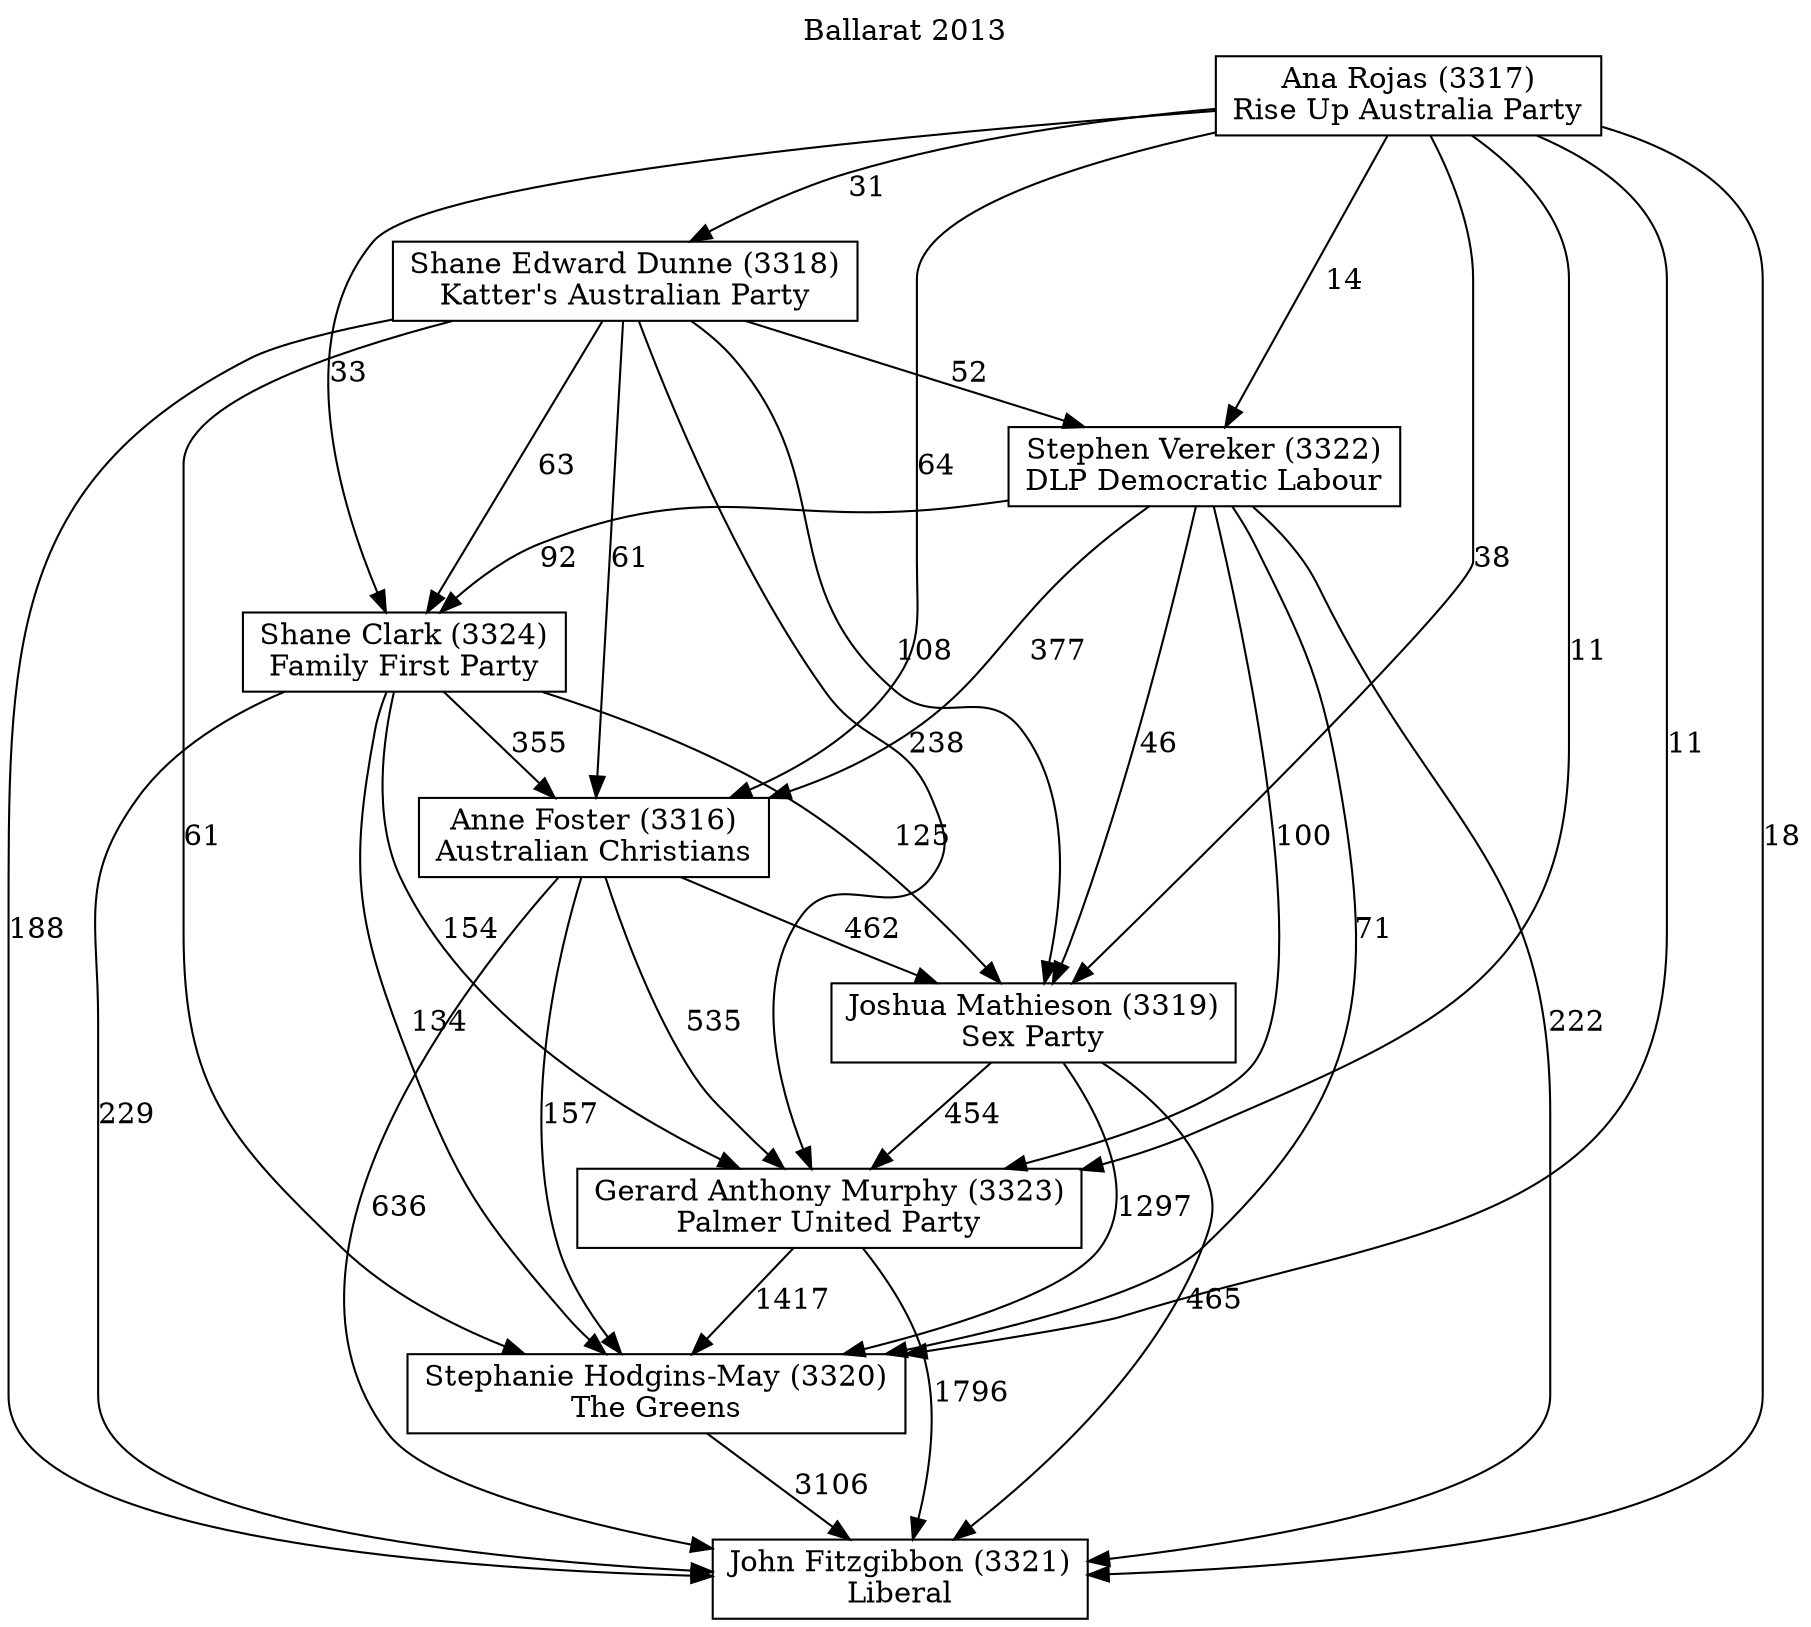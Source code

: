 // House preference flow
digraph "John Fitzgibbon (3321)_Ballarat_2013" {
	graph [label="Ballarat 2013" labelloc=t mclimit=10]
	node [shape=box]
	"John Fitzgibbon (3321)" [label="John Fitzgibbon (3321)
Liberal"]
	"Stephanie Hodgins-May (3320)" [label="Stephanie Hodgins-May (3320)
The Greens"]
	"Gerard Anthony Murphy (3323)" [label="Gerard Anthony Murphy (3323)
Palmer United Party"]
	"Joshua Mathieson (3319)" [label="Joshua Mathieson (3319)
Sex Party"]
	"Anne Foster (3316)" [label="Anne Foster (3316)
Australian Christians"]
	"Shane Clark (3324)" [label="Shane Clark (3324)
Family First Party"]
	"Stephen Vereker (3322)" [label="Stephen Vereker (3322)
DLP Democratic Labour"]
	"Shane Edward Dunne (3318)" [label="Shane Edward Dunne (3318)
Katter's Australian Party"]
	"Ana Rojas (3317)" [label="Ana Rojas (3317)
Rise Up Australia Party"]
	"Stephanie Hodgins-May (3320)" -> "John Fitzgibbon (3321)" [label=3106]
	"Gerard Anthony Murphy (3323)" -> "Stephanie Hodgins-May (3320)" [label=1417]
	"Joshua Mathieson (3319)" -> "Gerard Anthony Murphy (3323)" [label=454]
	"Anne Foster (3316)" -> "Joshua Mathieson (3319)" [label=462]
	"Shane Clark (3324)" -> "Anne Foster (3316)" [label=355]
	"Stephen Vereker (3322)" -> "Shane Clark (3324)" [label=92]
	"Shane Edward Dunne (3318)" -> "Stephen Vereker (3322)" [label=52]
	"Ana Rojas (3317)" -> "Shane Edward Dunne (3318)" [label=31]
	"Gerard Anthony Murphy (3323)" -> "John Fitzgibbon (3321)" [label=1796]
	"Joshua Mathieson (3319)" -> "John Fitzgibbon (3321)" [label=465]
	"Anne Foster (3316)" -> "John Fitzgibbon (3321)" [label=636]
	"Shane Clark (3324)" -> "John Fitzgibbon (3321)" [label=229]
	"Stephen Vereker (3322)" -> "John Fitzgibbon (3321)" [label=222]
	"Shane Edward Dunne (3318)" -> "John Fitzgibbon (3321)" [label=188]
	"Ana Rojas (3317)" -> "John Fitzgibbon (3321)" [label=18]
	"Ana Rojas (3317)" -> "Stephen Vereker (3322)" [label=14]
	"Shane Edward Dunne (3318)" -> "Shane Clark (3324)" [label=63]
	"Ana Rojas (3317)" -> "Shane Clark (3324)" [label=33]
	"Stephen Vereker (3322)" -> "Anne Foster (3316)" [label=377]
	"Shane Edward Dunne (3318)" -> "Anne Foster (3316)" [label=61]
	"Ana Rojas (3317)" -> "Anne Foster (3316)" [label=64]
	"Shane Clark (3324)" -> "Joshua Mathieson (3319)" [label=125]
	"Stephen Vereker (3322)" -> "Joshua Mathieson (3319)" [label=46]
	"Shane Edward Dunne (3318)" -> "Joshua Mathieson (3319)" [label=108]
	"Ana Rojas (3317)" -> "Joshua Mathieson (3319)" [label=38]
	"Anne Foster (3316)" -> "Gerard Anthony Murphy (3323)" [label=535]
	"Shane Clark (3324)" -> "Gerard Anthony Murphy (3323)" [label=154]
	"Stephen Vereker (3322)" -> "Gerard Anthony Murphy (3323)" [label=100]
	"Shane Edward Dunne (3318)" -> "Gerard Anthony Murphy (3323)" [label=238]
	"Ana Rojas (3317)" -> "Gerard Anthony Murphy (3323)" [label=11]
	"Joshua Mathieson (3319)" -> "Stephanie Hodgins-May (3320)" [label=1297]
	"Anne Foster (3316)" -> "Stephanie Hodgins-May (3320)" [label=157]
	"Shane Clark (3324)" -> "Stephanie Hodgins-May (3320)" [label=134]
	"Stephen Vereker (3322)" -> "Stephanie Hodgins-May (3320)" [label=71]
	"Shane Edward Dunne (3318)" -> "Stephanie Hodgins-May (3320)" [label=61]
	"Ana Rojas (3317)" -> "Stephanie Hodgins-May (3320)" [label=11]
}
